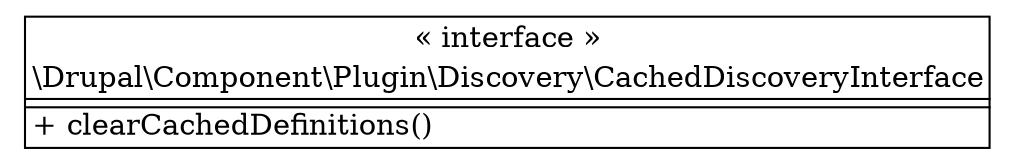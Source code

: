 digraph "Class Diagram" {
  node [shape=plaintext]
  "\\Drupal\\Component\\Plugin\\Discovery\\CachedDiscoveryInterface" [
    label=<
<table border="1" cellpadding="2" cellspacing="0" cellborder="0">
<tr><td align="center">&laquo; interface &raquo;</td></tr>
<tr><td align="center" title="interface CachedDiscoveryInterface">\\Drupal\\Component\\Plugin\\Discovery\\CachedDiscoveryInterface</td></tr><hr />
<tr><td></td></tr>
<hr />
<tr><td align="left" title="public clearCachedDefinitions">+ clearCachedDefinitions()</td></tr>
</table>
  >
  ];
}
